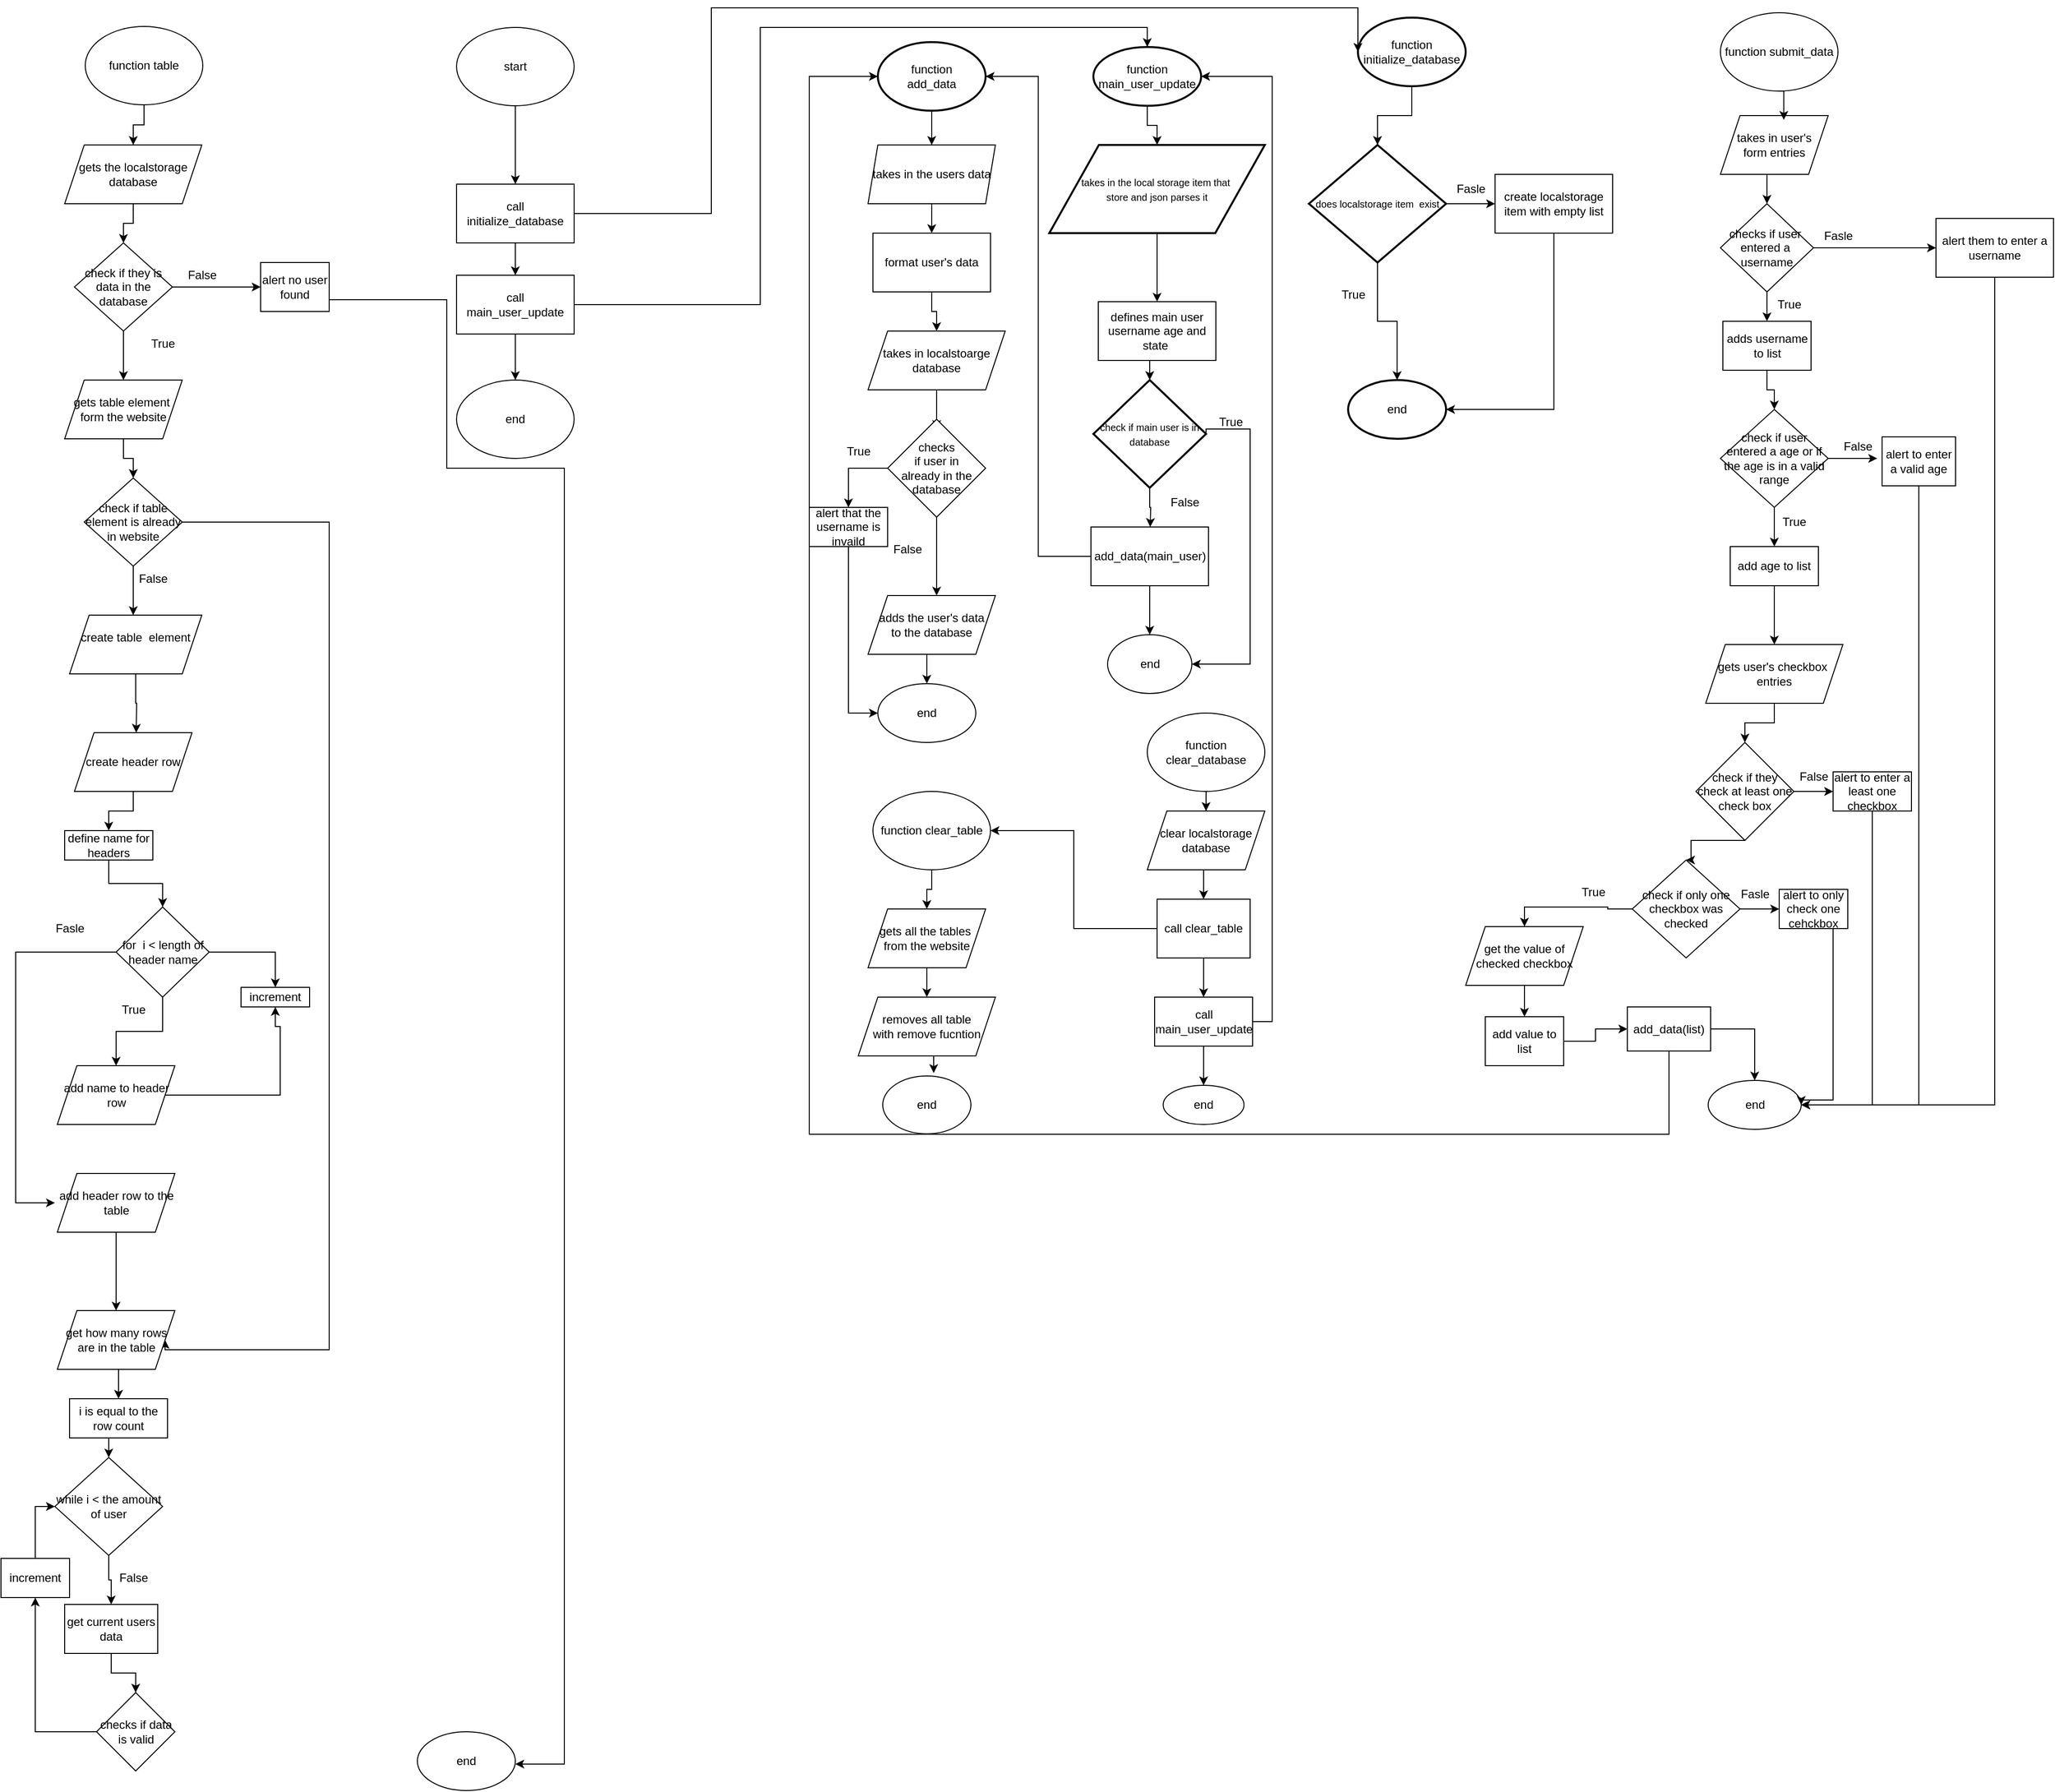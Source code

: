 <mxfile version="26.1.0">
  <diagram id="C5RBs43oDa-KdzZeNtuy" name="Page-1">
    <mxGraphModel dx="3096" dy="1158" grid="1" gridSize="10" guides="1" tooltips="1" connect="1" arrows="1" fold="1" page="1" pageScale="1" pageWidth="827" pageHeight="1169" math="0" shadow="0">
      <root>
        <mxCell id="WIyWlLk6GJQsqaUBKTNV-0" />
        <mxCell id="WIyWlLk6GJQsqaUBKTNV-1" parent="WIyWlLk6GJQsqaUBKTNV-0" />
        <mxCell id="Nb0FAlVZq8CyjeHVWFym-7" style="edgeStyle=orthogonalEdgeStyle;rounded=0;orthogonalLoop=1;jettySize=auto;html=1;exitX=0.5;exitY=1;exitDx=0;exitDy=0;exitPerimeter=0;" parent="WIyWlLk6GJQsqaUBKTNV-1" source="fssildkIFDFYgh99PBcJ-0" edge="1">
          <mxGeometry relative="1" as="geometry">
            <mxPoint x="125" y="150" as="targetPoint" />
          </mxGeometry>
        </mxCell>
        <mxCell id="fssildkIFDFYgh99PBcJ-0" value="function&lt;div&gt;add_data&lt;/div&gt;" style="strokeWidth=2;html=1;shape=mxgraph.flowchart.start_1;whiteSpace=wrap;" parent="WIyWlLk6GJQsqaUBKTNV-1" vertex="1">
          <mxGeometry x="70" y="45" width="110" height="70" as="geometry" />
        </mxCell>
        <mxCell id="fssildkIFDFYgh99PBcJ-20" style="edgeStyle=orthogonalEdgeStyle;rounded=0;orthogonalLoop=1;jettySize=auto;html=1;exitX=0.5;exitY=1;exitDx=0;exitDy=0;exitPerimeter=0;entryX=0.5;entryY=0;entryDx=0;entryDy=0;" parent="WIyWlLk6GJQsqaUBKTNV-1" source="fssildkIFDFYgh99PBcJ-1" target="fssildkIFDFYgh99PBcJ-18" edge="1">
          <mxGeometry relative="1" as="geometry" />
        </mxCell>
        <mxCell id="fssildkIFDFYgh99PBcJ-1" value="function main_user_update" style="strokeWidth=2;html=1;shape=mxgraph.flowchart.start_1;whiteSpace=wrap;" parent="WIyWlLk6GJQsqaUBKTNV-1" vertex="1">
          <mxGeometry x="290" y="50" width="110" height="60" as="geometry" />
        </mxCell>
        <mxCell id="fssildkIFDFYgh99PBcJ-2" value="function initialize_database" style="strokeWidth=2;html=1;shape=mxgraph.flowchart.start_1;whiteSpace=wrap;" parent="WIyWlLk6GJQsqaUBKTNV-1" vertex="1">
          <mxGeometry x="560" y="20" width="110" height="70" as="geometry" />
        </mxCell>
        <mxCell id="fssildkIFDFYgh99PBcJ-11" style="edgeStyle=orthogonalEdgeStyle;rounded=0;orthogonalLoop=1;jettySize=auto;html=1;exitX=1;exitY=0.5;exitDx=0;exitDy=0;exitPerimeter=0;entryX=0;entryY=0.5;entryDx=0;entryDy=0;" parent="WIyWlLk6GJQsqaUBKTNV-1" source="fssildkIFDFYgh99PBcJ-3" target="fssildkIFDFYgh99PBcJ-12" edge="1">
          <mxGeometry relative="1" as="geometry">
            <mxPoint x="650" y="210" as="targetPoint" />
          </mxGeometry>
        </mxCell>
        <mxCell id="fssildkIFDFYgh99PBcJ-3" value="&lt;font style=&quot;font-size: 10px;&quot;&gt;does localstorage item&amp;nbsp; exist&lt;/font&gt;" style="strokeWidth=2;html=1;shape=mxgraph.flowchart.decision;whiteSpace=wrap;" parent="WIyWlLk6GJQsqaUBKTNV-1" vertex="1">
          <mxGeometry x="510" y="150" width="140" height="120" as="geometry" />
        </mxCell>
        <mxCell id="fssildkIFDFYgh99PBcJ-4" style="edgeStyle=orthogonalEdgeStyle;rounded=0;orthogonalLoop=1;jettySize=auto;html=1;exitX=0.5;exitY=1;exitDx=0;exitDy=0;exitPerimeter=0;entryX=0.5;entryY=0;entryDx=0;entryDy=0;entryPerimeter=0;" parent="WIyWlLk6GJQsqaUBKTNV-1" source="fssildkIFDFYgh99PBcJ-2" target="fssildkIFDFYgh99PBcJ-3" edge="1">
          <mxGeometry relative="1" as="geometry" />
        </mxCell>
        <mxCell id="fssildkIFDFYgh99PBcJ-8" value="end" style="strokeWidth=2;html=1;shape=mxgraph.flowchart.start_1;whiteSpace=wrap;" parent="WIyWlLk6GJQsqaUBKTNV-1" vertex="1">
          <mxGeometry x="550" y="390" width="100" height="60" as="geometry" />
        </mxCell>
        <mxCell id="fssildkIFDFYgh99PBcJ-9" style="edgeStyle=orthogonalEdgeStyle;rounded=0;orthogonalLoop=1;jettySize=auto;html=1;exitX=0.5;exitY=1;exitDx=0;exitDy=0;exitPerimeter=0;entryX=0.5;entryY=0;entryDx=0;entryDy=0;entryPerimeter=0;" parent="WIyWlLk6GJQsqaUBKTNV-1" source="fssildkIFDFYgh99PBcJ-3" target="fssildkIFDFYgh99PBcJ-8" edge="1">
          <mxGeometry relative="1" as="geometry" />
        </mxCell>
        <mxCell id="fssildkIFDFYgh99PBcJ-10" value="True" style="text;html=1;align=center;verticalAlign=middle;resizable=0;points=[];autosize=1;strokeColor=none;fillColor=none;" parent="WIyWlLk6GJQsqaUBKTNV-1" vertex="1">
          <mxGeometry x="530" y="288" width="50" height="30" as="geometry" />
        </mxCell>
        <mxCell id="fssildkIFDFYgh99PBcJ-12" value="create localstorage item with empty list" style="rounded=0;whiteSpace=wrap;html=1;" parent="WIyWlLk6GJQsqaUBKTNV-1" vertex="1">
          <mxGeometry x="700" y="180" width="120" height="60" as="geometry" />
        </mxCell>
        <mxCell id="fssildkIFDFYgh99PBcJ-13" style="edgeStyle=orthogonalEdgeStyle;rounded=0;orthogonalLoop=1;jettySize=auto;html=1;exitX=0.5;exitY=1;exitDx=0;exitDy=0;entryX=1;entryY=0.5;entryDx=0;entryDy=0;entryPerimeter=0;" parent="WIyWlLk6GJQsqaUBKTNV-1" source="fssildkIFDFYgh99PBcJ-12" target="fssildkIFDFYgh99PBcJ-8" edge="1">
          <mxGeometry relative="1" as="geometry" />
        </mxCell>
        <mxCell id="fssildkIFDFYgh99PBcJ-14" value="Fasle" style="text;html=1;align=center;verticalAlign=middle;resizable=0;points=[];autosize=1;strokeColor=none;fillColor=none;" parent="WIyWlLk6GJQsqaUBKTNV-1" vertex="1">
          <mxGeometry x="650" y="180" width="50" height="30" as="geometry" />
        </mxCell>
        <mxCell id="fssildkIFDFYgh99PBcJ-21" style="edgeStyle=orthogonalEdgeStyle;rounded=0;orthogonalLoop=1;jettySize=auto;html=1;exitX=0.5;exitY=1;exitDx=0;exitDy=0;" parent="WIyWlLk6GJQsqaUBKTNV-1" source="fssildkIFDFYgh99PBcJ-18" edge="1">
          <mxGeometry relative="1" as="geometry">
            <mxPoint x="355" y="310" as="targetPoint" />
          </mxGeometry>
        </mxCell>
        <mxCell id="fssildkIFDFYgh99PBcJ-18" value="&lt;font style=&quot;font-size: 10px;&quot;&gt;takes in the local storage item that&amp;nbsp;&lt;/font&gt;&lt;div&gt;&lt;span style=&quot;font-size: 10px; background-color: transparent; color: light-dark(rgb(0, 0, 0), rgb(255, 255, 255));&quot;&gt;store and json parses it&lt;/span&gt;&lt;/div&gt;" style="shape=parallelogram;html=1;strokeWidth=2;perimeter=parallelogramPerimeter;whiteSpace=wrap;rounded=1;arcSize=0;size=0.23;" parent="WIyWlLk6GJQsqaUBKTNV-1" vertex="1">
          <mxGeometry x="245" y="150" width="220" height="90" as="geometry" />
        </mxCell>
        <mxCell id="fssildkIFDFYgh99PBcJ-22" value="defines main user username age and state&amp;nbsp;" style="rounded=0;whiteSpace=wrap;html=1;" parent="WIyWlLk6GJQsqaUBKTNV-1" vertex="1">
          <mxGeometry x="295" y="310" width="120" height="60" as="geometry" />
        </mxCell>
        <mxCell id="fssildkIFDFYgh99PBcJ-28" style="edgeStyle=orthogonalEdgeStyle;rounded=0;orthogonalLoop=1;jettySize=auto;html=1;exitX=0.5;exitY=1;exitDx=0;exitDy=0;exitPerimeter=0;" parent="WIyWlLk6GJQsqaUBKTNV-1" source="fssildkIFDFYgh99PBcJ-25" edge="1">
          <mxGeometry relative="1" as="geometry">
            <mxPoint x="348" y="540" as="targetPoint" />
          </mxGeometry>
        </mxCell>
        <mxCell id="Nb0FAlVZq8CyjeHVWFym-5" style="edgeStyle=orthogonalEdgeStyle;rounded=0;orthogonalLoop=1;jettySize=auto;html=1;exitX=1;exitY=0.5;exitDx=0;exitDy=0;exitPerimeter=0;entryX=1;entryY=0.5;entryDx=0;entryDy=0;" parent="WIyWlLk6GJQsqaUBKTNV-1" source="fssildkIFDFYgh99PBcJ-25" target="Nb0FAlVZq8CyjeHVWFym-3" edge="1">
          <mxGeometry relative="1" as="geometry">
            <Array as="points">
              <mxPoint x="405" y="440" />
              <mxPoint x="450" y="440" />
              <mxPoint x="450" y="680" />
            </Array>
          </mxGeometry>
        </mxCell>
        <mxCell id="fssildkIFDFYgh99PBcJ-25" value="&lt;font style=&quot;font-size: 10px;&quot;&gt;check if main user is in database&lt;/font&gt;" style="strokeWidth=2;html=1;shape=mxgraph.flowchart.decision;whiteSpace=wrap;" parent="WIyWlLk6GJQsqaUBKTNV-1" vertex="1">
          <mxGeometry x="290" y="390" width="115" height="110" as="geometry" />
        </mxCell>
        <mxCell id="fssildkIFDFYgh99PBcJ-26" style="edgeStyle=orthogonalEdgeStyle;rounded=0;orthogonalLoop=1;jettySize=auto;html=1;exitX=0.5;exitY=1;exitDx=0;exitDy=0;entryX=0.5;entryY=0;entryDx=0;entryDy=0;entryPerimeter=0;" parent="WIyWlLk6GJQsqaUBKTNV-1" source="fssildkIFDFYgh99PBcJ-22" target="fssildkIFDFYgh99PBcJ-25" edge="1">
          <mxGeometry relative="1" as="geometry" />
        </mxCell>
        <mxCell id="Nb0FAlVZq8CyjeHVWFym-4" style="edgeStyle=orthogonalEdgeStyle;rounded=0;orthogonalLoop=1;jettySize=auto;html=1;exitX=0.5;exitY=1;exitDx=0;exitDy=0;entryX=0.5;entryY=0;entryDx=0;entryDy=0;" parent="WIyWlLk6GJQsqaUBKTNV-1" source="Nb0FAlVZq8CyjeHVWFym-0" target="Nb0FAlVZq8CyjeHVWFym-3" edge="1">
          <mxGeometry relative="1" as="geometry" />
        </mxCell>
        <mxCell id="Nb0FAlVZq8CyjeHVWFym-0" value="add_data(main_user)" style="whiteSpace=wrap;html=1;" parent="WIyWlLk6GJQsqaUBKTNV-1" vertex="1">
          <mxGeometry x="287.5" y="540" width="120" height="60" as="geometry" />
        </mxCell>
        <mxCell id="Nb0FAlVZq8CyjeHVWFym-1" style="edgeStyle=orthogonalEdgeStyle;rounded=0;orthogonalLoop=1;jettySize=auto;html=1;exitX=0;exitY=0.5;exitDx=0;exitDy=0;entryX=1;entryY=0.5;entryDx=0;entryDy=0;entryPerimeter=0;" parent="WIyWlLk6GJQsqaUBKTNV-1" source="Nb0FAlVZq8CyjeHVWFym-0" target="fssildkIFDFYgh99PBcJ-0" edge="1">
          <mxGeometry relative="1" as="geometry" />
        </mxCell>
        <mxCell id="Nb0FAlVZq8CyjeHVWFym-2" value="False" style="text;html=1;align=center;verticalAlign=middle;resizable=0;points=[];autosize=1;strokeColor=none;fillColor=none;" parent="WIyWlLk6GJQsqaUBKTNV-1" vertex="1">
          <mxGeometry x="357.5" y="500" width="50" height="30" as="geometry" />
        </mxCell>
        <mxCell id="Nb0FAlVZq8CyjeHVWFym-3" value="end" style="ellipse;whiteSpace=wrap;html=1;" parent="WIyWlLk6GJQsqaUBKTNV-1" vertex="1">
          <mxGeometry x="304.5" y="650" width="86" height="60" as="geometry" />
        </mxCell>
        <mxCell id="Nb0FAlVZq8CyjeHVWFym-6" value="True" style="text;html=1;align=center;verticalAlign=middle;resizable=0;points=[];autosize=1;strokeColor=none;fillColor=none;" parent="WIyWlLk6GJQsqaUBKTNV-1" vertex="1">
          <mxGeometry x="405" y="418" width="50" height="30" as="geometry" />
        </mxCell>
        <mxCell id="Nb0FAlVZq8CyjeHVWFym-10" value="" style="edgeStyle=orthogonalEdgeStyle;rounded=0;orthogonalLoop=1;jettySize=auto;html=1;" parent="WIyWlLk6GJQsqaUBKTNV-1" source="Nb0FAlVZq8CyjeHVWFym-8" target="Nb0FAlVZq8CyjeHVWFym-9" edge="1">
          <mxGeometry relative="1" as="geometry" />
        </mxCell>
        <mxCell id="Nb0FAlVZq8CyjeHVWFym-8" value="takes in the users data" style="shape=parallelogram;perimeter=parallelogramPerimeter;whiteSpace=wrap;html=1;fixedSize=1;size=10;" parent="WIyWlLk6GJQsqaUBKTNV-1" vertex="1">
          <mxGeometry x="60" y="150" width="130" height="60" as="geometry" />
        </mxCell>
        <mxCell id="Nb0FAlVZq8CyjeHVWFym-19" style="edgeStyle=orthogonalEdgeStyle;rounded=0;orthogonalLoop=1;jettySize=auto;html=1;exitX=0.5;exitY=1;exitDx=0;exitDy=0;entryX=0.5;entryY=0;entryDx=0;entryDy=0;" parent="WIyWlLk6GJQsqaUBKTNV-1" source="Nb0FAlVZq8CyjeHVWFym-9" target="Nb0FAlVZq8CyjeHVWFym-18" edge="1">
          <mxGeometry relative="1" as="geometry" />
        </mxCell>
        <mxCell id="Nb0FAlVZq8CyjeHVWFym-9" value="format user&#39;s data" style="whiteSpace=wrap;html=1;" parent="WIyWlLk6GJQsqaUBKTNV-1" vertex="1">
          <mxGeometry x="65" y="240" width="120" height="60" as="geometry" />
        </mxCell>
        <mxCell id="Nb0FAlVZq8CyjeHVWFym-20" style="edgeStyle=orthogonalEdgeStyle;rounded=0;orthogonalLoop=1;jettySize=auto;html=1;exitX=0.5;exitY=1;exitDx=0;exitDy=0;" parent="WIyWlLk6GJQsqaUBKTNV-1" source="Nb0FAlVZq8CyjeHVWFym-18" edge="1">
          <mxGeometry relative="1" as="geometry">
            <mxPoint x="130" y="440" as="targetPoint" />
          </mxGeometry>
        </mxCell>
        <mxCell id="Nb0FAlVZq8CyjeHVWFym-18" value="takes in localstoarge&lt;div&gt;database&lt;/div&gt;" style="shape=parallelogram;perimeter=parallelogramPerimeter;whiteSpace=wrap;html=1;fixedSize=1;" parent="WIyWlLk6GJQsqaUBKTNV-1" vertex="1">
          <mxGeometry x="60" y="340" width="140" height="60" as="geometry" />
        </mxCell>
        <mxCell id="Nb0FAlVZq8CyjeHVWFym-23" style="edgeStyle=orthogonalEdgeStyle;rounded=0;orthogonalLoop=1;jettySize=auto;html=1;exitX=0.5;exitY=1;exitDx=0;exitDy=0;" parent="WIyWlLk6GJQsqaUBKTNV-1" source="Nb0FAlVZq8CyjeHVWFym-21" edge="1">
          <mxGeometry relative="1" as="geometry">
            <mxPoint x="130" y="610" as="targetPoint" />
          </mxGeometry>
        </mxCell>
        <mxCell id="Nb0FAlVZq8CyjeHVWFym-33" style="edgeStyle=orthogonalEdgeStyle;rounded=0;orthogonalLoop=1;jettySize=auto;html=1;exitX=0;exitY=0.5;exitDx=0;exitDy=0;entryX=0.5;entryY=0;entryDx=0;entryDy=0;" parent="WIyWlLk6GJQsqaUBKTNV-1" source="Nb0FAlVZq8CyjeHVWFym-21" target="Nb0FAlVZq8CyjeHVWFym-32" edge="1">
          <mxGeometry relative="1" as="geometry" />
        </mxCell>
        <mxCell id="Nb0FAlVZq8CyjeHVWFym-21" value="checks&lt;div&gt;if user in&lt;/div&gt;&lt;div&gt;already in the database&lt;/div&gt;" style="rhombus;whiteSpace=wrap;html=1;" parent="WIyWlLk6GJQsqaUBKTNV-1" vertex="1">
          <mxGeometry x="80" y="430" width="100" height="100" as="geometry" />
        </mxCell>
        <mxCell id="Nb0FAlVZq8CyjeHVWFym-24" value="False" style="text;html=1;align=center;verticalAlign=middle;resizable=0;points=[];autosize=1;strokeColor=none;fillColor=none;" parent="WIyWlLk6GJQsqaUBKTNV-1" vertex="1">
          <mxGeometry x="75" y="548" width="50" height="30" as="geometry" />
        </mxCell>
        <mxCell id="Nb0FAlVZq8CyjeHVWFym-30" style="edgeStyle=orthogonalEdgeStyle;rounded=0;orthogonalLoop=1;jettySize=auto;html=1;exitX=0.5;exitY=1;exitDx=0;exitDy=0;entryX=0.5;entryY=0;entryDx=0;entryDy=0;" parent="WIyWlLk6GJQsqaUBKTNV-1" source="Nb0FAlVZq8CyjeHVWFym-28" target="Nb0FAlVZq8CyjeHVWFym-29" edge="1">
          <mxGeometry relative="1" as="geometry" />
        </mxCell>
        <mxCell id="Nb0FAlVZq8CyjeHVWFym-28" value="adds the user&#39;s data&lt;div&gt;to the database&lt;/div&gt;" style="shape=parallelogram;perimeter=parallelogramPerimeter;whiteSpace=wrap;html=1;fixedSize=1;" parent="WIyWlLk6GJQsqaUBKTNV-1" vertex="1">
          <mxGeometry x="60" y="610" width="130" height="60" as="geometry" />
        </mxCell>
        <mxCell id="Nb0FAlVZq8CyjeHVWFym-29" value="end" style="ellipse;whiteSpace=wrap;html=1;" parent="WIyWlLk6GJQsqaUBKTNV-1" vertex="1">
          <mxGeometry x="70" y="700" width="100" height="60" as="geometry" />
        </mxCell>
        <mxCell id="Nb0FAlVZq8CyjeHVWFym-34" style="edgeStyle=orthogonalEdgeStyle;rounded=0;orthogonalLoop=1;jettySize=auto;html=1;exitX=0.5;exitY=1;exitDx=0;exitDy=0;entryX=0;entryY=0.5;entryDx=0;entryDy=0;" parent="WIyWlLk6GJQsqaUBKTNV-1" source="Nb0FAlVZq8CyjeHVWFym-32" target="Nb0FAlVZq8CyjeHVWFym-29" edge="1">
          <mxGeometry relative="1" as="geometry" />
        </mxCell>
        <mxCell id="Nb0FAlVZq8CyjeHVWFym-32" value="alert that the username is invaild" style="whiteSpace=wrap;html=1;" parent="WIyWlLk6GJQsqaUBKTNV-1" vertex="1">
          <mxGeometry y="520" width="80" height="40" as="geometry" />
        </mxCell>
        <mxCell id="Nb0FAlVZq8CyjeHVWFym-35" value="True" style="text;html=1;align=center;verticalAlign=middle;resizable=0;points=[];autosize=1;strokeColor=none;fillColor=none;" parent="WIyWlLk6GJQsqaUBKTNV-1" vertex="1">
          <mxGeometry x="25" y="448" width="50" height="30" as="geometry" />
        </mxCell>
        <mxCell id="Nb0FAlVZq8CyjeHVWFym-38" style="edgeStyle=orthogonalEdgeStyle;rounded=0;orthogonalLoop=1;jettySize=auto;html=1;exitX=0.5;exitY=1;exitDx=0;exitDy=0;entryX=0.5;entryY=0;entryDx=0;entryDy=0;" parent="WIyWlLk6GJQsqaUBKTNV-1" source="Nb0FAlVZq8CyjeHVWFym-36" target="Nb0FAlVZq8CyjeHVWFym-37" edge="1">
          <mxGeometry relative="1" as="geometry" />
        </mxCell>
        <mxCell id="Nb0FAlVZq8CyjeHVWFym-36" value="function clear_table" style="ellipse;whiteSpace=wrap;html=1;" parent="WIyWlLk6GJQsqaUBKTNV-1" vertex="1">
          <mxGeometry x="65" y="810" width="120" height="80" as="geometry" />
        </mxCell>
        <mxCell id="Nb0FAlVZq8CyjeHVWFym-40" style="edgeStyle=orthogonalEdgeStyle;rounded=0;orthogonalLoop=1;jettySize=auto;html=1;exitX=0.5;exitY=1;exitDx=0;exitDy=0;entryX=0.5;entryY=0;entryDx=0;entryDy=0;" parent="WIyWlLk6GJQsqaUBKTNV-1" source="Nb0FAlVZq8CyjeHVWFym-37" target="Nb0FAlVZq8CyjeHVWFym-39" edge="1">
          <mxGeometry relative="1" as="geometry" />
        </mxCell>
        <mxCell id="Nb0FAlVZq8CyjeHVWFym-37" value="gets all the tables&amp;nbsp;&lt;div&gt;from the website&lt;/div&gt;" style="shape=parallelogram;perimeter=parallelogramPerimeter;whiteSpace=wrap;html=1;fixedSize=1;" parent="WIyWlLk6GJQsqaUBKTNV-1" vertex="1">
          <mxGeometry x="60" y="930" width="120" height="60" as="geometry" />
        </mxCell>
        <mxCell id="Nb0FAlVZq8CyjeHVWFym-39" value="removes all table&lt;div&gt;with remove fucntion&lt;/div&gt;" style="shape=parallelogram;perimeter=parallelogramPerimeter;whiteSpace=wrap;html=1;fixedSize=1;" parent="WIyWlLk6GJQsqaUBKTNV-1" vertex="1">
          <mxGeometry x="50" y="1020" width="140" height="60" as="geometry" />
        </mxCell>
        <mxCell id="Nb0FAlVZq8CyjeHVWFym-41" value="end" style="ellipse;whiteSpace=wrap;html=1;" parent="WIyWlLk6GJQsqaUBKTNV-1" vertex="1">
          <mxGeometry x="75" y="1100.5" width="90" height="59" as="geometry" />
        </mxCell>
        <mxCell id="Nb0FAlVZq8CyjeHVWFym-42" style="edgeStyle=orthogonalEdgeStyle;rounded=0;orthogonalLoop=1;jettySize=auto;html=1;exitX=0.5;exitY=1;exitDx=0;exitDy=0;entryX=0.578;entryY=-0.051;entryDx=0;entryDy=0;entryPerimeter=0;" parent="WIyWlLk6GJQsqaUBKTNV-1" source="Nb0FAlVZq8CyjeHVWFym-39" target="Nb0FAlVZq8CyjeHVWFym-41" edge="1">
          <mxGeometry relative="1" as="geometry" />
        </mxCell>
        <mxCell id="Nb0FAlVZq8CyjeHVWFym-45" value="" style="edgeStyle=orthogonalEdgeStyle;rounded=0;orthogonalLoop=1;jettySize=auto;html=1;" parent="WIyWlLk6GJQsqaUBKTNV-1" source="Nb0FAlVZq8CyjeHVWFym-43" target="Nb0FAlVZq8CyjeHVWFym-44" edge="1">
          <mxGeometry relative="1" as="geometry" />
        </mxCell>
        <mxCell id="Nb0FAlVZq8CyjeHVWFym-43" value="function clear_database" style="ellipse;whiteSpace=wrap;html=1;" parent="WIyWlLk6GJQsqaUBKTNV-1" vertex="1">
          <mxGeometry x="345" y="730" width="120" height="80" as="geometry" />
        </mxCell>
        <mxCell id="Nb0FAlVZq8CyjeHVWFym-48" style="edgeStyle=orthogonalEdgeStyle;rounded=0;orthogonalLoop=1;jettySize=auto;html=1;exitX=0.5;exitY=1;exitDx=0;exitDy=0;entryX=0.5;entryY=0;entryDx=0;entryDy=0;" parent="WIyWlLk6GJQsqaUBKTNV-1" source="Nb0FAlVZq8CyjeHVWFym-44" target="Nb0FAlVZq8CyjeHVWFym-46" edge="1">
          <mxGeometry relative="1" as="geometry" />
        </mxCell>
        <mxCell id="Nb0FAlVZq8CyjeHVWFym-44" value="clear localstorage&lt;div&gt;database&lt;/div&gt;" style="shape=parallelogram;perimeter=parallelogramPerimeter;whiteSpace=wrap;html=1;fixedSize=1;" parent="WIyWlLk6GJQsqaUBKTNV-1" vertex="1">
          <mxGeometry x="345" y="830" width="120" height="60" as="geometry" />
        </mxCell>
        <mxCell id="Nb0FAlVZq8CyjeHVWFym-47" style="edgeStyle=orthogonalEdgeStyle;rounded=0;orthogonalLoop=1;jettySize=auto;html=1;entryX=1;entryY=0.5;entryDx=0;entryDy=0;" parent="WIyWlLk6GJQsqaUBKTNV-1" source="Nb0FAlVZq8CyjeHVWFym-46" target="Nb0FAlVZq8CyjeHVWFym-36" edge="1">
          <mxGeometry relative="1" as="geometry" />
        </mxCell>
        <mxCell id="Nb0FAlVZq8CyjeHVWFym-52" style="edgeStyle=orthogonalEdgeStyle;rounded=0;orthogonalLoop=1;jettySize=auto;html=1;exitX=0.5;exitY=1;exitDx=0;exitDy=0;entryX=0.5;entryY=0;entryDx=0;entryDy=0;" parent="WIyWlLk6GJQsqaUBKTNV-1" source="Nb0FAlVZq8CyjeHVWFym-46" target="Nb0FAlVZq8CyjeHVWFym-49" edge="1">
          <mxGeometry relative="1" as="geometry" />
        </mxCell>
        <mxCell id="Nb0FAlVZq8CyjeHVWFym-46" value="call clear_table" style="whiteSpace=wrap;html=1;" parent="WIyWlLk6GJQsqaUBKTNV-1" vertex="1">
          <mxGeometry x="355" y="920" width="95" height="60" as="geometry" />
        </mxCell>
        <mxCell id="Nb0FAlVZq8CyjeHVWFym-54" style="edgeStyle=orthogonalEdgeStyle;rounded=0;orthogonalLoop=1;jettySize=auto;html=1;exitX=0.5;exitY=1;exitDx=0;exitDy=0;entryX=0.5;entryY=0;entryDx=0;entryDy=0;" parent="WIyWlLk6GJQsqaUBKTNV-1" source="Nb0FAlVZq8CyjeHVWFym-49" target="Nb0FAlVZq8CyjeHVWFym-53" edge="1">
          <mxGeometry relative="1" as="geometry" />
        </mxCell>
        <mxCell id="Nb0FAlVZq8CyjeHVWFym-49" value="call main_user_update" style="whiteSpace=wrap;html=1;" parent="WIyWlLk6GJQsqaUBKTNV-1" vertex="1">
          <mxGeometry x="352.5" y="1020" width="100" height="50" as="geometry" />
        </mxCell>
        <mxCell id="Nb0FAlVZq8CyjeHVWFym-51" style="edgeStyle=orthogonalEdgeStyle;rounded=0;orthogonalLoop=1;jettySize=auto;html=1;exitX=1;exitY=0.5;exitDx=0;exitDy=0;entryX=1;entryY=0.5;entryDx=0;entryDy=0;entryPerimeter=0;" parent="WIyWlLk6GJQsqaUBKTNV-1" source="Nb0FAlVZq8CyjeHVWFym-49" target="fssildkIFDFYgh99PBcJ-1" edge="1">
          <mxGeometry relative="1" as="geometry" />
        </mxCell>
        <mxCell id="Nb0FAlVZq8CyjeHVWFym-53" value="end" style="ellipse;whiteSpace=wrap;html=1;" parent="WIyWlLk6GJQsqaUBKTNV-1" vertex="1">
          <mxGeometry x="361.25" y="1110" width="82.5" height="40" as="geometry" />
        </mxCell>
        <mxCell id="Nb0FAlVZq8CyjeHVWFym-56" value="function submit_data" style="ellipse;whiteSpace=wrap;html=1;" parent="WIyWlLk6GJQsqaUBKTNV-1" vertex="1">
          <mxGeometry x="930" y="15" width="120" height="80" as="geometry" />
        </mxCell>
        <mxCell id="Nb0FAlVZq8CyjeHVWFym-62" style="edgeStyle=orthogonalEdgeStyle;rounded=0;orthogonalLoop=1;jettySize=auto;html=1;exitX=0.5;exitY=1;exitDx=0;exitDy=0;entryX=0.5;entryY=0;entryDx=0;entryDy=0;" parent="WIyWlLk6GJQsqaUBKTNV-1" source="Nb0FAlVZq8CyjeHVWFym-58" target="Nb0FAlVZq8CyjeHVWFym-60" edge="1">
          <mxGeometry relative="1" as="geometry" />
        </mxCell>
        <mxCell id="Nb0FAlVZq8CyjeHVWFym-58" value="takes in user&#39;s&lt;div&gt;form entries&lt;/div&gt;" style="shape=parallelogram;perimeter=parallelogramPerimeter;whiteSpace=wrap;html=1;fixedSize=1;" parent="WIyWlLk6GJQsqaUBKTNV-1" vertex="1">
          <mxGeometry x="930" y="120" width="110" height="60" as="geometry" />
        </mxCell>
        <mxCell id="Nb0FAlVZq8CyjeHVWFym-64" value="" style="edgeStyle=orthogonalEdgeStyle;rounded=0;orthogonalLoop=1;jettySize=auto;html=1;" parent="WIyWlLk6GJQsqaUBKTNV-1" source="Nb0FAlVZq8CyjeHVWFym-60" target="Nb0FAlVZq8CyjeHVWFym-63" edge="1">
          <mxGeometry relative="1" as="geometry" />
        </mxCell>
        <mxCell id="Nb0FAlVZq8CyjeHVWFym-73" style="edgeStyle=orthogonalEdgeStyle;rounded=0;orthogonalLoop=1;jettySize=auto;html=1;exitX=0.5;exitY=1;exitDx=0;exitDy=0;entryX=0.5;entryY=0;entryDx=0;entryDy=0;" parent="WIyWlLk6GJQsqaUBKTNV-1" source="Nb0FAlVZq8CyjeHVWFym-60" target="Nb0FAlVZq8CyjeHVWFym-72" edge="1">
          <mxGeometry relative="1" as="geometry" />
        </mxCell>
        <mxCell id="Nb0FAlVZq8CyjeHVWFym-60" value="checks if user&amp;nbsp;&lt;div&gt;entered a&amp;nbsp;&lt;/div&gt;&lt;div&gt;username&lt;/div&gt;" style="rhombus;whiteSpace=wrap;html=1;" parent="WIyWlLk6GJQsqaUBKTNV-1" vertex="1">
          <mxGeometry x="930" y="210" width="95" height="90" as="geometry" />
        </mxCell>
        <mxCell id="Nb0FAlVZq8CyjeHVWFym-61" style="edgeStyle=orthogonalEdgeStyle;rounded=0;orthogonalLoop=1;jettySize=auto;html=1;exitX=0.5;exitY=1;exitDx=0;exitDy=0;entryX=0.588;entryY=0.072;entryDx=0;entryDy=0;entryPerimeter=0;" parent="WIyWlLk6GJQsqaUBKTNV-1" source="Nb0FAlVZq8CyjeHVWFym-56" target="Nb0FAlVZq8CyjeHVWFym-58" edge="1">
          <mxGeometry relative="1" as="geometry" />
        </mxCell>
        <mxCell id="Nb0FAlVZq8CyjeHVWFym-68" style="edgeStyle=orthogonalEdgeStyle;rounded=0;orthogonalLoop=1;jettySize=auto;html=1;exitX=0.5;exitY=1;exitDx=0;exitDy=0;entryX=1;entryY=0.5;entryDx=0;entryDy=0;" parent="WIyWlLk6GJQsqaUBKTNV-1" source="Nb0FAlVZq8CyjeHVWFym-63" target="Nb0FAlVZq8CyjeHVWFym-66" edge="1">
          <mxGeometry relative="1" as="geometry" />
        </mxCell>
        <mxCell id="Nb0FAlVZq8CyjeHVWFym-63" value="alert them to enter a username" style="whiteSpace=wrap;html=1;" parent="WIyWlLk6GJQsqaUBKTNV-1" vertex="1">
          <mxGeometry x="1150" y="225" width="120" height="60" as="geometry" />
        </mxCell>
        <mxCell id="Nb0FAlVZq8CyjeHVWFym-115" style="edgeStyle=orthogonalEdgeStyle;rounded=0;orthogonalLoop=1;jettySize=auto;html=1;exitX=0.5;exitY=1;exitDx=0;exitDy=0;" parent="WIyWlLk6GJQsqaUBKTNV-1" source="Nb0FAlVZq8CyjeHVWFym-65" edge="1">
          <mxGeometry relative="1" as="geometry">
            <mxPoint x="-300" y="190" as="targetPoint" />
          </mxGeometry>
        </mxCell>
        <mxCell id="Nb0FAlVZq8CyjeHVWFym-65" value="start" style="ellipse;whiteSpace=wrap;html=1;" parent="WIyWlLk6GJQsqaUBKTNV-1" vertex="1">
          <mxGeometry x="-360" y="30" width="120" height="80" as="geometry" />
        </mxCell>
        <mxCell id="Nb0FAlVZq8CyjeHVWFym-66" value="end" style="ellipse;whiteSpace=wrap;html=1;" parent="WIyWlLk6GJQsqaUBKTNV-1" vertex="1">
          <mxGeometry x="917.5" y="1105" width="95" height="50" as="geometry" />
        </mxCell>
        <mxCell id="Nb0FAlVZq8CyjeHVWFym-67" value="Fasle" style="text;html=1;align=center;verticalAlign=middle;resizable=0;points=[];autosize=1;strokeColor=none;fillColor=none;" parent="WIyWlLk6GJQsqaUBKTNV-1" vertex="1">
          <mxGeometry x="1025" y="228" width="50" height="30" as="geometry" />
        </mxCell>
        <mxCell id="Nb0FAlVZq8CyjeHVWFym-76" style="edgeStyle=orthogonalEdgeStyle;rounded=0;orthogonalLoop=1;jettySize=auto;html=1;exitX=1;exitY=0.5;exitDx=0;exitDy=0;" parent="WIyWlLk6GJQsqaUBKTNV-1" source="Nb0FAlVZq8CyjeHVWFym-70" edge="1">
          <mxGeometry relative="1" as="geometry">
            <mxPoint x="1090" y="470" as="targetPoint" />
          </mxGeometry>
        </mxCell>
        <mxCell id="Nb0FAlVZq8CyjeHVWFym-83" style="edgeStyle=orthogonalEdgeStyle;rounded=0;orthogonalLoop=1;jettySize=auto;html=1;exitX=0.5;exitY=1;exitDx=0;exitDy=0;entryX=0.5;entryY=0;entryDx=0;entryDy=0;" parent="WIyWlLk6GJQsqaUBKTNV-1" source="Nb0FAlVZq8CyjeHVWFym-70" target="Nb0FAlVZq8CyjeHVWFym-82" edge="1">
          <mxGeometry relative="1" as="geometry" />
        </mxCell>
        <mxCell id="Nb0FAlVZq8CyjeHVWFym-70" value="check if user&lt;div&gt;entered a age or if the age is in a valid range&lt;/div&gt;" style="rhombus;whiteSpace=wrap;html=1;" parent="WIyWlLk6GJQsqaUBKTNV-1" vertex="1">
          <mxGeometry x="930" y="420" width="110" height="100" as="geometry" />
        </mxCell>
        <mxCell id="Nb0FAlVZq8CyjeHVWFym-74" style="edgeStyle=orthogonalEdgeStyle;rounded=0;orthogonalLoop=1;jettySize=auto;html=1;exitX=0.5;exitY=1;exitDx=0;exitDy=0;entryX=0.5;entryY=0;entryDx=0;entryDy=0;" parent="WIyWlLk6GJQsqaUBKTNV-1" source="Nb0FAlVZq8CyjeHVWFym-72" target="Nb0FAlVZq8CyjeHVWFym-70" edge="1">
          <mxGeometry relative="1" as="geometry" />
        </mxCell>
        <mxCell id="Nb0FAlVZq8CyjeHVWFym-72" value="adds username to list" style="whiteSpace=wrap;html=1;" parent="WIyWlLk6GJQsqaUBKTNV-1" vertex="1">
          <mxGeometry x="932.5" y="330" width="90" height="50" as="geometry" />
        </mxCell>
        <mxCell id="Nb0FAlVZq8CyjeHVWFym-75" value="True" style="text;html=1;align=center;verticalAlign=middle;resizable=0;points=[];autosize=1;strokeColor=none;fillColor=none;" parent="WIyWlLk6GJQsqaUBKTNV-1" vertex="1">
          <mxGeometry x="975" y="298" width="50" height="30" as="geometry" />
        </mxCell>
        <mxCell id="Nb0FAlVZq8CyjeHVWFym-77" value="False" style="text;html=1;align=center;verticalAlign=middle;resizable=0;points=[];autosize=1;strokeColor=none;fillColor=none;" parent="WIyWlLk6GJQsqaUBKTNV-1" vertex="1">
          <mxGeometry x="1045" y="443" width="50" height="30" as="geometry" />
        </mxCell>
        <mxCell id="Nb0FAlVZq8CyjeHVWFym-81" style="edgeStyle=orthogonalEdgeStyle;rounded=0;orthogonalLoop=1;jettySize=auto;html=1;exitX=0.5;exitY=1;exitDx=0;exitDy=0;entryX=1;entryY=0.5;entryDx=0;entryDy=0;" parent="WIyWlLk6GJQsqaUBKTNV-1" source="Nb0FAlVZq8CyjeHVWFym-78" target="Nb0FAlVZq8CyjeHVWFym-66" edge="1">
          <mxGeometry relative="1" as="geometry" />
        </mxCell>
        <mxCell id="Nb0FAlVZq8CyjeHVWFym-78" value="alert to enter a valid age" style="whiteSpace=wrap;html=1;" parent="WIyWlLk6GJQsqaUBKTNV-1" vertex="1">
          <mxGeometry x="1095" y="448" width="75" height="50" as="geometry" />
        </mxCell>
        <mxCell id="Nb0FAlVZq8CyjeHVWFym-86" style="edgeStyle=orthogonalEdgeStyle;rounded=0;orthogonalLoop=1;jettySize=auto;html=1;exitX=0.5;exitY=1;exitDx=0;exitDy=0;entryX=0.5;entryY=0;entryDx=0;entryDy=0;" parent="WIyWlLk6GJQsqaUBKTNV-1" source="Nb0FAlVZq8CyjeHVWFym-82" target="Nb0FAlVZq8CyjeHVWFym-85" edge="1">
          <mxGeometry relative="1" as="geometry" />
        </mxCell>
        <mxCell id="Nb0FAlVZq8CyjeHVWFym-82" value="add age to list" style="whiteSpace=wrap;html=1;" parent="WIyWlLk6GJQsqaUBKTNV-1" vertex="1">
          <mxGeometry x="940" y="560" width="90" height="40" as="geometry" />
        </mxCell>
        <mxCell id="Nb0FAlVZq8CyjeHVWFym-84" value="True" style="text;html=1;align=center;verticalAlign=middle;resizable=0;points=[];autosize=1;strokeColor=none;fillColor=none;" parent="WIyWlLk6GJQsqaUBKTNV-1" vertex="1">
          <mxGeometry x="980" y="520" width="50" height="30" as="geometry" />
        </mxCell>
        <mxCell id="Nb0FAlVZq8CyjeHVWFym-88" style="edgeStyle=orthogonalEdgeStyle;rounded=0;orthogonalLoop=1;jettySize=auto;html=1;exitX=0.5;exitY=1;exitDx=0;exitDy=0;entryX=0.5;entryY=0;entryDx=0;entryDy=0;" parent="WIyWlLk6GJQsqaUBKTNV-1" source="Nb0FAlVZq8CyjeHVWFym-85" target="Nb0FAlVZq8CyjeHVWFym-87" edge="1">
          <mxGeometry relative="1" as="geometry" />
        </mxCell>
        <mxCell id="Nb0FAlVZq8CyjeHVWFym-85" value="gets user&#39;s checkbox&amp;nbsp;&lt;div&gt;entries&lt;/div&gt;" style="shape=parallelogram;perimeter=parallelogramPerimeter;whiteSpace=wrap;html=1;fixedSize=1;" parent="WIyWlLk6GJQsqaUBKTNV-1" vertex="1">
          <mxGeometry x="915" y="660" width="140" height="60" as="geometry" />
        </mxCell>
        <mxCell id="Nb0FAlVZq8CyjeHVWFym-90" style="edgeStyle=orthogonalEdgeStyle;rounded=0;orthogonalLoop=1;jettySize=auto;html=1;exitX=1;exitY=0.5;exitDx=0;exitDy=0;entryX=0;entryY=0.5;entryDx=0;entryDy=0;" parent="WIyWlLk6GJQsqaUBKTNV-1" source="Nb0FAlVZq8CyjeHVWFym-87" target="Nb0FAlVZq8CyjeHVWFym-89" edge="1">
          <mxGeometry relative="1" as="geometry" />
        </mxCell>
        <mxCell id="Nb0FAlVZq8CyjeHVWFym-93" style="edgeStyle=orthogonalEdgeStyle;rounded=0;orthogonalLoop=1;jettySize=auto;html=1;exitX=0.5;exitY=1;exitDx=0;exitDy=0;entryX=0.5;entryY=0;entryDx=0;entryDy=0;" parent="WIyWlLk6GJQsqaUBKTNV-1" source="Nb0FAlVZq8CyjeHVWFym-87" target="Nb0FAlVZq8CyjeHVWFym-92" edge="1">
          <mxGeometry relative="1" as="geometry">
            <Array as="points">
              <mxPoint x="900" y="860" />
              <mxPoint x="900" y="880" />
            </Array>
          </mxGeometry>
        </mxCell>
        <mxCell id="Nb0FAlVZq8CyjeHVWFym-87" value="check if they&lt;div&gt;check at least one check box&lt;/div&gt;" style="rhombus;whiteSpace=wrap;html=1;" parent="WIyWlLk6GJQsqaUBKTNV-1" vertex="1">
          <mxGeometry x="905" y="760" width="100" height="100" as="geometry" />
        </mxCell>
        <mxCell id="Nb0FAlVZq8CyjeHVWFym-91" style="edgeStyle=orthogonalEdgeStyle;rounded=0;orthogonalLoop=1;jettySize=auto;html=1;exitX=0.5;exitY=1;exitDx=0;exitDy=0;entryX=1;entryY=0.5;entryDx=0;entryDy=0;" parent="WIyWlLk6GJQsqaUBKTNV-1" source="Nb0FAlVZq8CyjeHVWFym-89" target="Nb0FAlVZq8CyjeHVWFym-66" edge="1">
          <mxGeometry relative="1" as="geometry" />
        </mxCell>
        <mxCell id="Nb0FAlVZq8CyjeHVWFym-89" value="alert to enter a least one checkbox" style="whiteSpace=wrap;html=1;" parent="WIyWlLk6GJQsqaUBKTNV-1" vertex="1">
          <mxGeometry x="1045" y="790" width="80" height="40" as="geometry" />
        </mxCell>
        <mxCell id="Nb0FAlVZq8CyjeHVWFym-100" style="edgeStyle=orthogonalEdgeStyle;rounded=0;orthogonalLoop=1;jettySize=auto;html=1;exitX=1;exitY=0.5;exitDx=0;exitDy=0;entryX=0;entryY=0.5;entryDx=0;entryDy=0;" parent="WIyWlLk6GJQsqaUBKTNV-1" source="Nb0FAlVZq8CyjeHVWFym-92" target="Nb0FAlVZq8CyjeHVWFym-99" edge="1">
          <mxGeometry relative="1" as="geometry" />
        </mxCell>
        <mxCell id="Nb0FAlVZq8CyjeHVWFym-108" style="edgeStyle=orthogonalEdgeStyle;rounded=0;orthogonalLoop=1;jettySize=auto;html=1;exitX=0;exitY=0.5;exitDx=0;exitDy=0;entryX=0.5;entryY=0;entryDx=0;entryDy=0;" parent="WIyWlLk6GJQsqaUBKTNV-1" source="Nb0FAlVZq8CyjeHVWFym-92" target="Nb0FAlVZq8CyjeHVWFym-106" edge="1">
          <mxGeometry relative="1" as="geometry" />
        </mxCell>
        <mxCell id="Nb0FAlVZq8CyjeHVWFym-92" value="check if only&amp;nbsp;&lt;span style=&quot;background-color: transparent; color: light-dark(rgb(0, 0, 0), rgb(255, 255, 255));&quot;&gt;one&lt;/span&gt;&lt;div&gt;&lt;span style=&quot;background-color: transparent; color: light-dark(rgb(0, 0, 0), rgb(255, 255, 255));&quot;&gt;&amp;nbsp;checkbox was&amp;nbsp;&lt;/span&gt;&lt;div&gt;checked&lt;/div&gt;&lt;/div&gt;" style="rhombus;whiteSpace=wrap;html=1;" parent="WIyWlLk6GJQsqaUBKTNV-1" vertex="1">
          <mxGeometry x="840" y="880" width="110" height="100" as="geometry" />
        </mxCell>
        <mxCell id="Nb0FAlVZq8CyjeHVWFym-94" value="False" style="text;html=1;align=center;verticalAlign=middle;resizable=0;points=[];autosize=1;strokeColor=none;fillColor=none;" parent="WIyWlLk6GJQsqaUBKTNV-1" vertex="1">
          <mxGeometry x="1000" y="780" width="50" height="30" as="geometry" />
        </mxCell>
        <mxCell id="Nb0FAlVZq8CyjeHVWFym-96" value="Fasle" style="text;html=1;align=center;verticalAlign=middle;resizable=0;points=[];autosize=1;strokeColor=none;fillColor=none;" parent="WIyWlLk6GJQsqaUBKTNV-1" vertex="1">
          <mxGeometry x="940" y="900" width="50" height="30" as="geometry" />
        </mxCell>
        <mxCell id="Nb0FAlVZq8CyjeHVWFym-102" style="edgeStyle=orthogonalEdgeStyle;rounded=0;orthogonalLoop=1;jettySize=auto;html=1;exitX=0.5;exitY=1;exitDx=0;exitDy=0;entryX=1;entryY=0.5;entryDx=0;entryDy=0;" parent="WIyWlLk6GJQsqaUBKTNV-1" source="Nb0FAlVZq8CyjeHVWFym-99" target="Nb0FAlVZq8CyjeHVWFym-66" edge="1">
          <mxGeometry relative="1" as="geometry">
            <Array as="points">
              <mxPoint x="1045" y="950" />
              <mxPoint x="1045" y="1125" />
            </Array>
          </mxGeometry>
        </mxCell>
        <mxCell id="Nb0FAlVZq8CyjeHVWFym-99" value="alert to only check one cehckbox" style="whiteSpace=wrap;html=1;" parent="WIyWlLk6GJQsqaUBKTNV-1" vertex="1">
          <mxGeometry x="990" y="910" width="70" height="40" as="geometry" />
        </mxCell>
        <mxCell id="Nb0FAlVZq8CyjeHVWFym-110" style="edgeStyle=orthogonalEdgeStyle;rounded=0;orthogonalLoop=1;jettySize=auto;html=1;exitX=0.5;exitY=1;exitDx=0;exitDy=0;entryX=0.5;entryY=0;entryDx=0;entryDy=0;" parent="WIyWlLk6GJQsqaUBKTNV-1" source="Nb0FAlVZq8CyjeHVWFym-106" target="Nb0FAlVZq8CyjeHVWFym-107" edge="1">
          <mxGeometry relative="1" as="geometry" />
        </mxCell>
        <mxCell id="Nb0FAlVZq8CyjeHVWFym-106" value="get the value of checked checkbox" style="shape=parallelogram;perimeter=parallelogramPerimeter;whiteSpace=wrap;html=1;fixedSize=1;" parent="WIyWlLk6GJQsqaUBKTNV-1" vertex="1">
          <mxGeometry x="670" y="948" width="120" height="60" as="geometry" />
        </mxCell>
        <mxCell id="Nb0FAlVZq8CyjeHVWFym-112" style="edgeStyle=orthogonalEdgeStyle;rounded=0;orthogonalLoop=1;jettySize=auto;html=1;exitX=1;exitY=0.5;exitDx=0;exitDy=0;entryX=0;entryY=0.5;entryDx=0;entryDy=0;" parent="WIyWlLk6GJQsqaUBKTNV-1" source="Nb0FAlVZq8CyjeHVWFym-107" target="Nb0FAlVZq8CyjeHVWFym-111" edge="1">
          <mxGeometry relative="1" as="geometry" />
        </mxCell>
        <mxCell id="Nb0FAlVZq8CyjeHVWFym-107" value="add value to list" style="whiteSpace=wrap;html=1;" parent="WIyWlLk6GJQsqaUBKTNV-1" vertex="1">
          <mxGeometry x="690" y="1040" width="80" height="50" as="geometry" />
        </mxCell>
        <mxCell id="Nb0FAlVZq8CyjeHVWFym-109" value="True" style="text;html=1;align=center;verticalAlign=middle;resizable=0;points=[];autosize=1;strokeColor=none;fillColor=none;" parent="WIyWlLk6GJQsqaUBKTNV-1" vertex="1">
          <mxGeometry x="775" y="898" width="50" height="30" as="geometry" />
        </mxCell>
        <mxCell id="Nb0FAlVZq8CyjeHVWFym-113" style="edgeStyle=orthogonalEdgeStyle;rounded=0;orthogonalLoop=1;jettySize=auto;html=1;exitX=1;exitY=0.5;exitDx=0;exitDy=0;entryX=0.5;entryY=0;entryDx=0;entryDy=0;" parent="WIyWlLk6GJQsqaUBKTNV-1" source="Nb0FAlVZq8CyjeHVWFym-111" target="Nb0FAlVZq8CyjeHVWFym-66" edge="1">
          <mxGeometry relative="1" as="geometry" />
        </mxCell>
        <mxCell id="Nb0FAlVZq8CyjeHVWFym-111" value="add_data(list)" style="whiteSpace=wrap;html=1;" parent="WIyWlLk6GJQsqaUBKTNV-1" vertex="1">
          <mxGeometry x="835" y="1030" width="85" height="45" as="geometry" />
        </mxCell>
        <mxCell id="Nb0FAlVZq8CyjeHVWFym-114" style="edgeStyle=orthogonalEdgeStyle;rounded=0;orthogonalLoop=1;jettySize=auto;html=1;exitX=0.5;exitY=1;exitDx=0;exitDy=0;entryX=0;entryY=0.5;entryDx=0;entryDy=0;entryPerimeter=0;" parent="WIyWlLk6GJQsqaUBKTNV-1" source="Nb0FAlVZq8CyjeHVWFym-111" target="fssildkIFDFYgh99PBcJ-0" edge="1">
          <mxGeometry relative="1" as="geometry">
            <Array as="points">
              <mxPoint x="878" y="1160" />
              <mxPoint y="1160" />
              <mxPoint y="80" />
            </Array>
          </mxGeometry>
        </mxCell>
        <mxCell id="Nb0FAlVZq8CyjeHVWFym-119" style="edgeStyle=orthogonalEdgeStyle;rounded=0;orthogonalLoop=1;jettySize=auto;html=1;exitX=0.5;exitY=1;exitDx=0;exitDy=0;entryX=0.5;entryY=0;entryDx=0;entryDy=0;" parent="WIyWlLk6GJQsqaUBKTNV-1" source="Nb0FAlVZq8CyjeHVWFym-116" target="Nb0FAlVZq8CyjeHVWFym-118" edge="1">
          <mxGeometry relative="1" as="geometry" />
        </mxCell>
        <mxCell id="Nb0FAlVZq8CyjeHVWFym-116" value="call initialize_database" style="whiteSpace=wrap;html=1;" parent="WIyWlLk6GJQsqaUBKTNV-1" vertex="1">
          <mxGeometry x="-360" y="190" width="120" height="60" as="geometry" />
        </mxCell>
        <mxCell id="Nb0FAlVZq8CyjeHVWFym-117" style="edgeStyle=orthogonalEdgeStyle;rounded=0;orthogonalLoop=1;jettySize=auto;html=1;exitX=1;exitY=0.5;exitDx=0;exitDy=0;entryX=0;entryY=0.5;entryDx=0;entryDy=0;entryPerimeter=0;" parent="WIyWlLk6GJQsqaUBKTNV-1" source="Nb0FAlVZq8CyjeHVWFym-116" target="fssildkIFDFYgh99PBcJ-2" edge="1">
          <mxGeometry relative="1" as="geometry">
            <Array as="points">
              <mxPoint x="-100" y="220" />
              <mxPoint x="-100" y="10" />
              <mxPoint x="560" y="10" />
            </Array>
          </mxGeometry>
        </mxCell>
        <mxCell id="Nb0FAlVZq8CyjeHVWFym-122" style="edgeStyle=orthogonalEdgeStyle;rounded=0;orthogonalLoop=1;jettySize=auto;html=1;exitX=0.5;exitY=1;exitDx=0;exitDy=0;entryX=0.5;entryY=0;entryDx=0;entryDy=0;" parent="WIyWlLk6GJQsqaUBKTNV-1" source="Nb0FAlVZq8CyjeHVWFym-118" target="Nb0FAlVZq8CyjeHVWFym-121" edge="1">
          <mxGeometry relative="1" as="geometry" />
        </mxCell>
        <mxCell id="Nb0FAlVZq8CyjeHVWFym-118" value="call main_user_update" style="whiteSpace=wrap;html=1;" parent="WIyWlLk6GJQsqaUBKTNV-1" vertex="1">
          <mxGeometry x="-360" y="283" width="120" height="60" as="geometry" />
        </mxCell>
        <mxCell id="Nb0FAlVZq8CyjeHVWFym-120" style="edgeStyle=orthogonalEdgeStyle;rounded=0;orthogonalLoop=1;jettySize=auto;html=1;exitX=1;exitY=0.5;exitDx=0;exitDy=0;entryX=0.5;entryY=0;entryDx=0;entryDy=0;entryPerimeter=0;" parent="WIyWlLk6GJQsqaUBKTNV-1" source="Nb0FAlVZq8CyjeHVWFym-118" target="fssildkIFDFYgh99PBcJ-1" edge="1">
          <mxGeometry relative="1" as="geometry">
            <Array as="points">
              <mxPoint x="-50" y="313" />
              <mxPoint x="-50" y="30" />
              <mxPoint x="345" y="30" />
            </Array>
          </mxGeometry>
        </mxCell>
        <mxCell id="Nb0FAlVZq8CyjeHVWFym-121" value="end" style="ellipse;whiteSpace=wrap;html=1;" parent="WIyWlLk6GJQsqaUBKTNV-1" vertex="1">
          <mxGeometry x="-360" y="390" width="120" height="80" as="geometry" />
        </mxCell>
        <mxCell id="Nb0FAlVZq8CyjeHVWFym-125" style="edgeStyle=orthogonalEdgeStyle;rounded=0;orthogonalLoop=1;jettySize=auto;html=1;exitX=0.5;exitY=1;exitDx=0;exitDy=0;entryX=0.5;entryY=0;entryDx=0;entryDy=0;" parent="WIyWlLk6GJQsqaUBKTNV-1" source="Nb0FAlVZq8CyjeHVWFym-123" target="Nb0FAlVZq8CyjeHVWFym-124" edge="1">
          <mxGeometry relative="1" as="geometry" />
        </mxCell>
        <mxCell id="Nb0FAlVZq8CyjeHVWFym-123" value="function table" style="ellipse;whiteSpace=wrap;html=1;" parent="WIyWlLk6GJQsqaUBKTNV-1" vertex="1">
          <mxGeometry x="-739" y="29" width="120" height="80" as="geometry" />
        </mxCell>
        <mxCell id="Nb0FAlVZq8CyjeHVWFym-127" style="edgeStyle=orthogonalEdgeStyle;rounded=0;orthogonalLoop=1;jettySize=auto;html=1;exitX=0.5;exitY=1;exitDx=0;exitDy=0;entryX=0.5;entryY=0;entryDx=0;entryDy=0;" parent="WIyWlLk6GJQsqaUBKTNV-1" source="Nb0FAlVZq8CyjeHVWFym-124" target="Nb0FAlVZq8CyjeHVWFym-126" edge="1">
          <mxGeometry relative="1" as="geometry" />
        </mxCell>
        <mxCell id="Nb0FAlVZq8CyjeHVWFym-124" value="gets the localstorage&lt;div&gt;database&lt;/div&gt;" style="shape=parallelogram;perimeter=parallelogramPerimeter;whiteSpace=wrap;html=1;fixedSize=1;" parent="WIyWlLk6GJQsqaUBKTNV-1" vertex="1">
          <mxGeometry x="-760" y="150" width="140" height="60" as="geometry" />
        </mxCell>
        <mxCell id="Nb0FAlVZq8CyjeHVWFym-130" style="edgeStyle=orthogonalEdgeStyle;rounded=0;orthogonalLoop=1;jettySize=auto;html=1;exitX=1;exitY=0.5;exitDx=0;exitDy=0;entryX=0;entryY=0.5;entryDx=0;entryDy=0;" parent="WIyWlLk6GJQsqaUBKTNV-1" source="Nb0FAlVZq8CyjeHVWFym-126" target="Nb0FAlVZq8CyjeHVWFym-128" edge="1">
          <mxGeometry relative="1" as="geometry" />
        </mxCell>
        <mxCell id="Nb0FAlVZq8CyjeHVWFym-136" value="" style="edgeStyle=orthogonalEdgeStyle;rounded=0;orthogonalLoop=1;jettySize=auto;html=1;" parent="WIyWlLk6GJQsqaUBKTNV-1" source="Nb0FAlVZq8CyjeHVWFym-126" edge="1">
          <mxGeometry relative="1" as="geometry">
            <mxPoint x="-700" y="390" as="targetPoint" />
          </mxGeometry>
        </mxCell>
        <mxCell id="Nb0FAlVZq8CyjeHVWFym-126" value="check if they is data in the database" style="rhombus;whiteSpace=wrap;html=1;" parent="WIyWlLk6GJQsqaUBKTNV-1" vertex="1">
          <mxGeometry x="-750" y="250" width="100" height="90" as="geometry" />
        </mxCell>
        <mxCell id="Nb0FAlVZq8CyjeHVWFym-133" style="edgeStyle=orthogonalEdgeStyle;rounded=0;orthogonalLoop=1;jettySize=auto;html=1;exitX=1;exitY=0.5;exitDx=0;exitDy=0;entryX=1;entryY=0.5;entryDx=0;entryDy=0;" parent="WIyWlLk6GJQsqaUBKTNV-1" edge="1">
          <mxGeometry relative="1" as="geometry">
            <mxPoint x="-490" y="298" as="sourcePoint" />
            <mxPoint x="-300" y="1803" as="targetPoint" />
            <Array as="points">
              <mxPoint x="-490" y="308" />
              <mxPoint x="-370" y="308" />
              <mxPoint x="-370" y="480" />
              <mxPoint x="-250" y="480" />
              <mxPoint x="-250" y="1803" />
            </Array>
          </mxGeometry>
        </mxCell>
        <mxCell id="Nb0FAlVZq8CyjeHVWFym-128" value="alert no user found" style="whiteSpace=wrap;html=1;" parent="WIyWlLk6GJQsqaUBKTNV-1" vertex="1">
          <mxGeometry x="-560" y="270" width="70" height="50" as="geometry" />
        </mxCell>
        <mxCell id="Nb0FAlVZq8CyjeHVWFym-129" value="end" style="ellipse;whiteSpace=wrap;html=1;" parent="WIyWlLk6GJQsqaUBKTNV-1" vertex="1">
          <mxGeometry x="-400" y="1770" width="100" height="60" as="geometry" />
        </mxCell>
        <mxCell id="Nb0FAlVZq8CyjeHVWFym-134" value="False" style="text;html=1;align=center;verticalAlign=middle;resizable=0;points=[];autosize=1;strokeColor=none;fillColor=none;" parent="WIyWlLk6GJQsqaUBKTNV-1" vertex="1">
          <mxGeometry x="-645" y="268" width="50" height="30" as="geometry" />
        </mxCell>
        <mxCell id="Nb0FAlVZq8CyjeHVWFym-137" value="True" style="text;html=1;align=center;verticalAlign=middle;resizable=0;points=[];autosize=1;strokeColor=none;fillColor=none;" parent="WIyWlLk6GJQsqaUBKTNV-1" vertex="1">
          <mxGeometry x="-685" y="338" width="50" height="30" as="geometry" />
        </mxCell>
        <mxCell id="Nb0FAlVZq8CyjeHVWFym-140" style="edgeStyle=orthogonalEdgeStyle;rounded=0;orthogonalLoop=1;jettySize=auto;html=1;exitX=0.5;exitY=1;exitDx=0;exitDy=0;entryX=0.5;entryY=0;entryDx=0;entryDy=0;" parent="WIyWlLk6GJQsqaUBKTNV-1" source="Nb0FAlVZq8CyjeHVWFym-138" target="Nb0FAlVZq8CyjeHVWFym-139" edge="1">
          <mxGeometry relative="1" as="geometry" />
        </mxCell>
        <mxCell id="Nb0FAlVZq8CyjeHVWFym-138" value="gets table element&amp;nbsp;&lt;div&gt;form the website&lt;/div&gt;" style="shape=parallelogram;perimeter=parallelogramPerimeter;whiteSpace=wrap;html=1;fixedSize=1;" parent="WIyWlLk6GJQsqaUBKTNV-1" vertex="1">
          <mxGeometry x="-760" y="390" width="120" height="60" as="geometry" />
        </mxCell>
        <mxCell id="Nb0FAlVZq8CyjeHVWFym-142" value="" style="edgeStyle=orthogonalEdgeStyle;rounded=0;orthogonalLoop=1;jettySize=auto;html=1;" parent="WIyWlLk6GJQsqaUBKTNV-1" source="Nb0FAlVZq8CyjeHVWFym-139" edge="1">
          <mxGeometry relative="1" as="geometry">
            <mxPoint x="-690" y="630" as="targetPoint" />
          </mxGeometry>
        </mxCell>
        <mxCell id="Nb0FAlVZq8CyjeHVWFym-175" style="edgeStyle=orthogonalEdgeStyle;rounded=0;orthogonalLoop=1;jettySize=auto;html=1;exitX=1;exitY=0.5;exitDx=0;exitDy=0;entryX=1;entryY=0.5;entryDx=0;entryDy=0;" parent="WIyWlLk6GJQsqaUBKTNV-1" source="Nb0FAlVZq8CyjeHVWFym-139" target="Nb0FAlVZq8CyjeHVWFym-171" edge="1">
          <mxGeometry relative="1" as="geometry">
            <mxPoint x="-430" y="1380" as="targetPoint" />
            <Array as="points">
              <mxPoint x="-490" y="535" />
              <mxPoint x="-490" y="1380" />
              <mxPoint x="-658" y="1380" />
            </Array>
          </mxGeometry>
        </mxCell>
        <mxCell id="Nb0FAlVZq8CyjeHVWFym-139" value="check if table element is already in website" style="rhombus;whiteSpace=wrap;html=1;" parent="WIyWlLk6GJQsqaUBKTNV-1" vertex="1">
          <mxGeometry x="-740" y="490" width="100" height="90" as="geometry" />
        </mxCell>
        <mxCell id="Nb0FAlVZq8CyjeHVWFym-143" value="False" style="text;html=1;align=center;verticalAlign=middle;resizable=0;points=[];autosize=1;strokeColor=none;fillColor=none;" parent="WIyWlLk6GJQsqaUBKTNV-1" vertex="1">
          <mxGeometry x="-695" y="578" width="50" height="30" as="geometry" />
        </mxCell>
        <mxCell id="Nb0FAlVZq8CyjeHVWFym-146" style="edgeStyle=orthogonalEdgeStyle;rounded=0;orthogonalLoop=1;jettySize=auto;html=1;exitX=0.5;exitY=1;exitDx=0;exitDy=0;" parent="WIyWlLk6GJQsqaUBKTNV-1" source="Nb0FAlVZq8CyjeHVWFym-145" edge="1">
          <mxGeometry relative="1" as="geometry">
            <mxPoint x="-687" y="750" as="targetPoint" />
          </mxGeometry>
        </mxCell>
        <mxCell id="Nb0FAlVZq8CyjeHVWFym-145" value="create table&amp;nbsp; element&lt;div&gt;&lt;br&gt;&lt;/div&gt;" style="shape=parallelogram;perimeter=parallelogramPerimeter;whiteSpace=wrap;html=1;fixedSize=1;" parent="WIyWlLk6GJQsqaUBKTNV-1" vertex="1">
          <mxGeometry x="-755" y="630" width="135" height="60" as="geometry" />
        </mxCell>
        <mxCell id="Nb0FAlVZq8CyjeHVWFym-149" style="edgeStyle=orthogonalEdgeStyle;rounded=0;orthogonalLoop=1;jettySize=auto;html=1;exitX=0.5;exitY=1;exitDx=0;exitDy=0;" parent="WIyWlLk6GJQsqaUBKTNV-1" source="Nb0FAlVZq8CyjeHVWFym-148" target="Nb0FAlVZq8CyjeHVWFym-150" edge="1">
          <mxGeometry relative="1" as="geometry">
            <mxPoint x="-700" y="850" as="targetPoint" />
          </mxGeometry>
        </mxCell>
        <mxCell id="Nb0FAlVZq8CyjeHVWFym-148" value="create header row" style="shape=parallelogram;perimeter=parallelogramPerimeter;whiteSpace=wrap;html=1;fixedSize=1;" parent="WIyWlLk6GJQsqaUBKTNV-1" vertex="1">
          <mxGeometry x="-750" y="750" width="120" height="60" as="geometry" />
        </mxCell>
        <mxCell id="Nb0FAlVZq8CyjeHVWFym-152" value="" style="edgeStyle=orthogonalEdgeStyle;rounded=0;orthogonalLoop=1;jettySize=auto;html=1;" parent="WIyWlLk6GJQsqaUBKTNV-1" source="Nb0FAlVZq8CyjeHVWFym-150" target="Nb0FAlVZq8CyjeHVWFym-151" edge="1">
          <mxGeometry relative="1" as="geometry" />
        </mxCell>
        <mxCell id="Nb0FAlVZq8CyjeHVWFym-150" value="define name for headers" style="rounded=0;whiteSpace=wrap;html=1;" parent="WIyWlLk6GJQsqaUBKTNV-1" vertex="1">
          <mxGeometry x="-760" y="850" width="90" height="30" as="geometry" />
        </mxCell>
        <mxCell id="Nb0FAlVZq8CyjeHVWFym-156" style="edgeStyle=orthogonalEdgeStyle;rounded=0;orthogonalLoop=1;jettySize=auto;html=1;exitX=0.5;exitY=1;exitDx=0;exitDy=0;entryX=0.5;entryY=0;entryDx=0;entryDy=0;" parent="WIyWlLk6GJQsqaUBKTNV-1" source="Nb0FAlVZq8CyjeHVWFym-151" target="Nb0FAlVZq8CyjeHVWFym-155" edge="1">
          <mxGeometry relative="1" as="geometry" />
        </mxCell>
        <mxCell id="Nb0FAlVZq8CyjeHVWFym-159" style="edgeStyle=orthogonalEdgeStyle;rounded=0;orthogonalLoop=1;jettySize=auto;html=1;exitX=1;exitY=0.5;exitDx=0;exitDy=0;entryX=0.5;entryY=0;entryDx=0;entryDy=0;" parent="WIyWlLk6GJQsqaUBKTNV-1" source="Nb0FAlVZq8CyjeHVWFym-151" target="Nb0FAlVZq8CyjeHVWFym-158" edge="1">
          <mxGeometry relative="1" as="geometry" />
        </mxCell>
        <mxCell id="Nb0FAlVZq8CyjeHVWFym-169" style="edgeStyle=orthogonalEdgeStyle;rounded=0;orthogonalLoop=1;jettySize=auto;html=1;exitX=0;exitY=0.5;exitDx=0;exitDy=0;" parent="WIyWlLk6GJQsqaUBKTNV-1" source="Nb0FAlVZq8CyjeHVWFym-151" edge="1">
          <mxGeometry relative="1" as="geometry">
            <mxPoint x="-770" y="1230" as="targetPoint" />
            <Array as="points">
              <mxPoint x="-810" y="974" />
              <mxPoint x="-810" y="1230" />
            </Array>
          </mxGeometry>
        </mxCell>
        <mxCell id="Nb0FAlVZq8CyjeHVWFym-151" value="for&amp;nbsp; i &amp;lt; length of header name" style="rhombus;whiteSpace=wrap;html=1;" parent="WIyWlLk6GJQsqaUBKTNV-1" vertex="1">
          <mxGeometry x="-707.5" y="928" width="95" height="92" as="geometry" />
        </mxCell>
        <mxCell id="Nb0FAlVZq8CyjeHVWFym-157" style="edgeStyle=orthogonalEdgeStyle;rounded=0;orthogonalLoop=1;jettySize=auto;html=1;exitX=1;exitY=0.5;exitDx=0;exitDy=0;entryX=0.5;entryY=1;entryDx=0;entryDy=0;" parent="WIyWlLk6GJQsqaUBKTNV-1" source="Nb0FAlVZq8CyjeHVWFym-155" target="Nb0FAlVZq8CyjeHVWFym-158" edge="1">
          <mxGeometry relative="1" as="geometry">
            <mxPoint x="-590" y="1050" as="targetPoint" />
            <Array as="points">
              <mxPoint x="-540" y="1120" />
              <mxPoint x="-540" y="1050" />
              <mxPoint x="-545" y="1050" />
            </Array>
          </mxGeometry>
        </mxCell>
        <mxCell id="Nb0FAlVZq8CyjeHVWFym-155" value="add name to header row" style="shape=parallelogram;perimeter=parallelogramPerimeter;whiteSpace=wrap;html=1;fixedSize=1;" parent="WIyWlLk6GJQsqaUBKTNV-1" vertex="1">
          <mxGeometry x="-767.5" y="1090" width="120" height="60" as="geometry" />
        </mxCell>
        <mxCell id="Nb0FAlVZq8CyjeHVWFym-158" value="increment" style="rounded=0;whiteSpace=wrap;html=1;" parent="WIyWlLk6GJQsqaUBKTNV-1" vertex="1">
          <mxGeometry x="-580" y="1010" width="70" height="20" as="geometry" />
        </mxCell>
        <mxCell id="Nb0FAlVZq8CyjeHVWFym-164" value="True" style="text;html=1;align=center;verticalAlign=middle;resizable=0;points=[];autosize=1;strokeColor=none;fillColor=none;" parent="WIyWlLk6GJQsqaUBKTNV-1" vertex="1">
          <mxGeometry x="-715" y="1018" width="50" height="30" as="geometry" />
        </mxCell>
        <mxCell id="Nb0FAlVZq8CyjeHVWFym-172" value="" style="edgeStyle=orthogonalEdgeStyle;rounded=0;orthogonalLoop=1;jettySize=auto;html=1;" parent="WIyWlLk6GJQsqaUBKTNV-1" source="Nb0FAlVZq8CyjeHVWFym-166" target="Nb0FAlVZq8CyjeHVWFym-171" edge="1">
          <mxGeometry relative="1" as="geometry" />
        </mxCell>
        <mxCell id="Nb0FAlVZq8CyjeHVWFym-166" value="add header row to the table" style="shape=parallelogram;perimeter=parallelogramPerimeter;whiteSpace=wrap;html=1;fixedSize=1;" parent="WIyWlLk6GJQsqaUBKTNV-1" vertex="1">
          <mxGeometry x="-767.5" y="1200" width="120" height="60" as="geometry" />
        </mxCell>
        <mxCell id="Nb0FAlVZq8CyjeHVWFym-170" value="Fasle" style="text;html=1;align=center;verticalAlign=middle;resizable=0;points=[];autosize=1;strokeColor=none;fillColor=none;" parent="WIyWlLk6GJQsqaUBKTNV-1" vertex="1">
          <mxGeometry x="-780" y="935" width="50" height="30" as="geometry" />
        </mxCell>
        <mxCell id="Nb0FAlVZq8CyjeHVWFym-178" style="edgeStyle=orthogonalEdgeStyle;rounded=0;orthogonalLoop=1;jettySize=auto;html=1;exitX=0.5;exitY=1;exitDx=0;exitDy=0;entryX=0.5;entryY=0;entryDx=0;entryDy=0;" parent="WIyWlLk6GJQsqaUBKTNV-1" source="Nb0FAlVZq8CyjeHVWFym-171" target="Nb0FAlVZq8CyjeHVWFym-177" edge="1">
          <mxGeometry relative="1" as="geometry" />
        </mxCell>
        <mxCell id="Nb0FAlVZq8CyjeHVWFym-171" value="get how many rows are in the table" style="shape=parallelogram;perimeter=parallelogramPerimeter;whiteSpace=wrap;html=1;fixedSize=1;" parent="WIyWlLk6GJQsqaUBKTNV-1" vertex="1">
          <mxGeometry x="-767.5" y="1340" width="120" height="60" as="geometry" />
        </mxCell>
        <mxCell id="Nb0FAlVZq8CyjeHVWFym-182" style="edgeStyle=orthogonalEdgeStyle;rounded=0;orthogonalLoop=1;jettySize=auto;html=1;exitX=0.5;exitY=1;exitDx=0;exitDy=0;" parent="WIyWlLk6GJQsqaUBKTNV-1" source="Nb0FAlVZq8CyjeHVWFym-176" target="Nb0FAlVZq8CyjeHVWFym-181" edge="1">
          <mxGeometry relative="1" as="geometry" />
        </mxCell>
        <mxCell id="Nb0FAlVZq8CyjeHVWFym-176" value="while i &amp;lt; the amount of user" style="rhombus;whiteSpace=wrap;html=1;" parent="WIyWlLk6GJQsqaUBKTNV-1" vertex="1">
          <mxGeometry x="-770" y="1490" width="110" height="100" as="geometry" />
        </mxCell>
        <mxCell id="Nb0FAlVZq8CyjeHVWFym-179" style="edgeStyle=orthogonalEdgeStyle;rounded=0;orthogonalLoop=1;jettySize=auto;html=1;exitX=0.5;exitY=1;exitDx=0;exitDy=0;entryX=0.5;entryY=0;entryDx=0;entryDy=0;" parent="WIyWlLk6GJQsqaUBKTNV-1" source="Nb0FAlVZq8CyjeHVWFym-177" target="Nb0FAlVZq8CyjeHVWFym-176" edge="1">
          <mxGeometry relative="1" as="geometry" />
        </mxCell>
        <mxCell id="Nb0FAlVZq8CyjeHVWFym-177" value="i is equal to the row count" style="whiteSpace=wrap;html=1;" parent="WIyWlLk6GJQsqaUBKTNV-1" vertex="1">
          <mxGeometry x="-755" y="1430" width="100" height="40" as="geometry" />
        </mxCell>
        <mxCell id="Nb0FAlVZq8CyjeHVWFym-185" style="edgeStyle=orthogonalEdgeStyle;rounded=0;orthogonalLoop=1;jettySize=auto;html=1;exitX=0.5;exitY=1;exitDx=0;exitDy=0;entryX=0.5;entryY=0;entryDx=0;entryDy=0;" parent="WIyWlLk6GJQsqaUBKTNV-1" source="Nb0FAlVZq8CyjeHVWFym-181" target="Nb0FAlVZq8CyjeHVWFym-184" edge="1">
          <mxGeometry relative="1" as="geometry" />
        </mxCell>
        <mxCell id="Nb0FAlVZq8CyjeHVWFym-181" value="get current users data" style="whiteSpace=wrap;html=1;" parent="WIyWlLk6GJQsqaUBKTNV-1" vertex="1">
          <mxGeometry x="-760" y="1640" width="95" height="50" as="geometry" />
        </mxCell>
        <mxCell id="Nb0FAlVZq8CyjeHVWFym-183" value="False" style="text;html=1;align=center;verticalAlign=middle;resizable=0;points=[];autosize=1;strokeColor=none;fillColor=none;" parent="WIyWlLk6GJQsqaUBKTNV-1" vertex="1">
          <mxGeometry x="-715" y="1598" width="50" height="30" as="geometry" />
        </mxCell>
        <mxCell id="Nb0FAlVZq8CyjeHVWFym-189" style="edgeStyle=orthogonalEdgeStyle;rounded=0;orthogonalLoop=1;jettySize=auto;html=1;exitX=0;exitY=0.5;exitDx=0;exitDy=0;entryX=0.5;entryY=1;entryDx=0;entryDy=0;" parent="WIyWlLk6GJQsqaUBKTNV-1" source="Nb0FAlVZq8CyjeHVWFym-184" target="Nb0FAlVZq8CyjeHVWFym-188" edge="1">
          <mxGeometry relative="1" as="geometry" />
        </mxCell>
        <mxCell id="Nb0FAlVZq8CyjeHVWFym-184" value="checks if data is valid" style="rhombus;whiteSpace=wrap;html=1;" parent="WIyWlLk6GJQsqaUBKTNV-1" vertex="1">
          <mxGeometry x="-727.5" y="1730" width="80" height="80" as="geometry" />
        </mxCell>
        <mxCell id="Nb0FAlVZq8CyjeHVWFym-190" style="edgeStyle=orthogonalEdgeStyle;rounded=0;orthogonalLoop=1;jettySize=auto;html=1;exitX=0.5;exitY=0;exitDx=0;exitDy=0;entryX=0;entryY=0.5;entryDx=0;entryDy=0;" parent="WIyWlLk6GJQsqaUBKTNV-1" source="Nb0FAlVZq8CyjeHVWFym-188" target="Nb0FAlVZq8CyjeHVWFym-176" edge="1">
          <mxGeometry relative="1" as="geometry" />
        </mxCell>
        <mxCell id="Nb0FAlVZq8CyjeHVWFym-188" value="increment" style="whiteSpace=wrap;html=1;" parent="WIyWlLk6GJQsqaUBKTNV-1" vertex="1">
          <mxGeometry x="-825" y="1593" width="70" height="40" as="geometry" />
        </mxCell>
      </root>
    </mxGraphModel>
  </diagram>
</mxfile>

